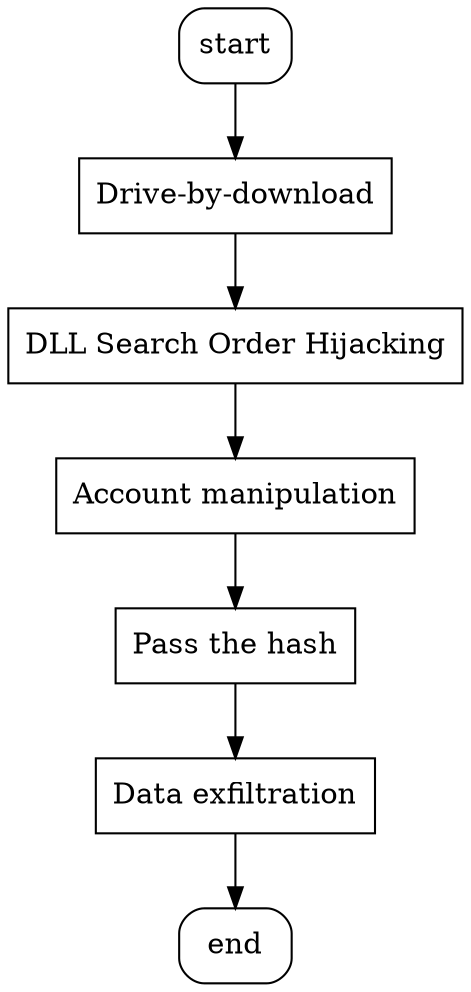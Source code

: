 digraph more033 {
	// nodes
	1[label="start",shape=box,style=rounded];
	2[label="Drive-by-download",shape=box];
		//P1//
	3[label="DLL Search Order Hijacking",shape=box];
		//P2;F1;P3
		//P1=>P2;P2->F1;F1->P3//
	4[label="Account manipulation",shape=box];
		//P4;U1
		//P3=>P4//
	5[label="Pass the hash",shape=box];
		//P5;U2//
	6[label="Data exfiltration",shape=box];
		//P6;F2
		//P5=>P6;F2->P6//
	7[label="end",shape=box,style=rounded];

	// edges
	1->2->3->4->5->6->7
}
